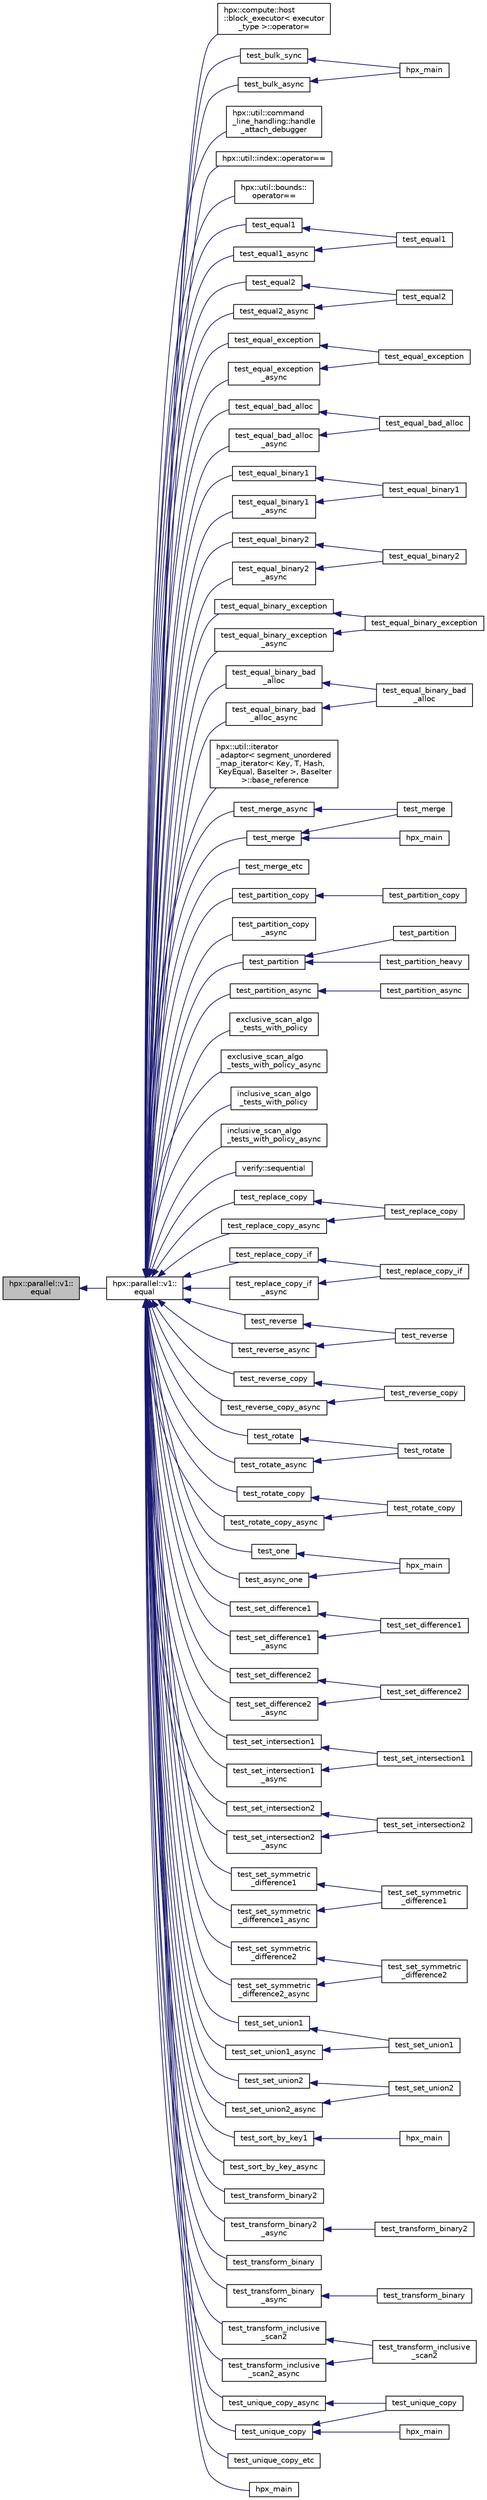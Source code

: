 digraph "hpx::parallel::v1::equal"
{
  edge [fontname="Helvetica",fontsize="10",labelfontname="Helvetica",labelfontsize="10"];
  node [fontname="Helvetica",fontsize="10",shape=record];
  rankdir="LR";
  Node4761 [label="hpx::parallel::v1::\lequal",height=0.2,width=0.4,color="black", fillcolor="grey75", style="filled", fontcolor="black"];
  Node4761 -> Node4762 [dir="back",color="midnightblue",fontsize="10",style="solid",fontname="Helvetica"];
  Node4762 [label="hpx::parallel::v1::\lequal",height=0.2,width=0.4,color="black", fillcolor="white", style="filled",URL="$db/db9/namespacehpx_1_1parallel_1_1v1.html#a0c7fdfade58cb9d4dda65892a877aa58"];
  Node4762 -> Node4763 [dir="back",color="midnightblue",fontsize="10",style="solid",fontname="Helvetica"];
  Node4763 [label="hpx::compute::host\l::block_executor\< executor\l_type \>::operator=",height=0.2,width=0.4,color="black", fillcolor="white", style="filled",URL="$d5/d95/structhpx_1_1compute_1_1host_1_1block__executor.html#a2e94f39146de2e5db444d93100a1cd9d"];
  Node4762 -> Node4764 [dir="back",color="midnightblue",fontsize="10",style="solid",fontname="Helvetica"];
  Node4764 [label="test_bulk_sync",height=0.2,width=0.4,color="black", fillcolor="white", style="filled",URL="$d2/d56/bulk__async_8cpp.html#abcd3c113797813e7123226b2a864d5df"];
  Node4764 -> Node4765 [dir="back",color="midnightblue",fontsize="10",style="solid",fontname="Helvetica"];
  Node4765 [label="hpx_main",height=0.2,width=0.4,color="black", fillcolor="white", style="filled",URL="$d2/d56/bulk__async_8cpp.html#ab1825231fb9efbfb464404767c072654"];
  Node4762 -> Node4766 [dir="back",color="midnightblue",fontsize="10",style="solid",fontname="Helvetica"];
  Node4766 [label="test_bulk_async",height=0.2,width=0.4,color="black", fillcolor="white", style="filled",URL="$d2/d56/bulk__async_8cpp.html#a0c9f242c44ff4818d7e4996d5ef3f5a5"];
  Node4766 -> Node4765 [dir="back",color="midnightblue",fontsize="10",style="solid",fontname="Helvetica"];
  Node4762 -> Node4767 [dir="back",color="midnightblue",fontsize="10",style="solid",fontname="Helvetica"];
  Node4767 [label="hpx::util::command\l_line_handling::handle\l_attach_debugger",height=0.2,width=0.4,color="black", fillcolor="white", style="filled",URL="$d2/df0/structhpx_1_1util_1_1command__line__handling.html#ae8163b563d79e71fd4a62eb19be542c7"];
  Node4762 -> Node4768 [dir="back",color="midnightblue",fontsize="10",style="solid",fontname="Helvetica"];
  Node4768 [label="hpx::util::index::operator==",height=0.2,width=0.4,color="black", fillcolor="white", style="filled",URL="$de/d30/classhpx_1_1util_1_1index.html#a8d82b76f61811925b6490c13b9bfe2a4"];
  Node4762 -> Node4769 [dir="back",color="midnightblue",fontsize="10",style="solid",fontname="Helvetica"];
  Node4769 [label="hpx::util::bounds::\loperator==",height=0.2,width=0.4,color="black", fillcolor="white", style="filled",URL="$d4/d1b/classhpx_1_1util_1_1bounds.html#a3fcbce36a9941e7fd6738943c7249e18"];
  Node4762 -> Node4770 [dir="back",color="midnightblue",fontsize="10",style="solid",fontname="Helvetica"];
  Node4770 [label="test_equal1",height=0.2,width=0.4,color="black", fillcolor="white", style="filled",URL="$df/d99/equal_8cpp.html#a993f6ad964cb4afb272f978a0a3e37d2"];
  Node4770 -> Node4771 [dir="back",color="midnightblue",fontsize="10",style="solid",fontname="Helvetica"];
  Node4771 [label="test_equal1",height=0.2,width=0.4,color="black", fillcolor="white", style="filled",URL="$df/d99/equal_8cpp.html#a266612fd266a0ba9c3d331209bcea42b"];
  Node4762 -> Node4772 [dir="back",color="midnightblue",fontsize="10",style="solid",fontname="Helvetica"];
  Node4772 [label="test_equal1_async",height=0.2,width=0.4,color="black", fillcolor="white", style="filled",URL="$df/d99/equal_8cpp.html#a597f8602188e12cea7368e6d9f6594e0"];
  Node4772 -> Node4771 [dir="back",color="midnightblue",fontsize="10",style="solid",fontname="Helvetica"];
  Node4762 -> Node4773 [dir="back",color="midnightblue",fontsize="10",style="solid",fontname="Helvetica"];
  Node4773 [label="test_equal2",height=0.2,width=0.4,color="black", fillcolor="white", style="filled",URL="$df/d99/equal_8cpp.html#aa6286147cba8b8d2b0eaab5b94d8a677"];
  Node4773 -> Node4774 [dir="back",color="midnightblue",fontsize="10",style="solid",fontname="Helvetica"];
  Node4774 [label="test_equal2",height=0.2,width=0.4,color="black", fillcolor="white", style="filled",URL="$df/d99/equal_8cpp.html#ab46092af8ed024e519558130a9ff6ad7"];
  Node4762 -> Node4775 [dir="back",color="midnightblue",fontsize="10",style="solid",fontname="Helvetica"];
  Node4775 [label="test_equal2_async",height=0.2,width=0.4,color="black", fillcolor="white", style="filled",URL="$df/d99/equal_8cpp.html#a3359950a33be0341540aafc6ef22a748"];
  Node4775 -> Node4774 [dir="back",color="midnightblue",fontsize="10",style="solid",fontname="Helvetica"];
  Node4762 -> Node4776 [dir="back",color="midnightblue",fontsize="10",style="solid",fontname="Helvetica"];
  Node4776 [label="test_equal_exception",height=0.2,width=0.4,color="black", fillcolor="white", style="filled",URL="$df/d99/equal_8cpp.html#a6692be2d4f8233c6a880b6e716ed3c21"];
  Node4776 -> Node4777 [dir="back",color="midnightblue",fontsize="10",style="solid",fontname="Helvetica"];
  Node4777 [label="test_equal_exception",height=0.2,width=0.4,color="black", fillcolor="white", style="filled",URL="$df/d99/equal_8cpp.html#a654bd2cffe5da6e72f51c68f9ab1163e"];
  Node4762 -> Node4778 [dir="back",color="midnightblue",fontsize="10",style="solid",fontname="Helvetica"];
  Node4778 [label="test_equal_exception\l_async",height=0.2,width=0.4,color="black", fillcolor="white", style="filled",URL="$df/d99/equal_8cpp.html#aefe3cd6440e52513c0e461ceaa633561"];
  Node4778 -> Node4777 [dir="back",color="midnightblue",fontsize="10",style="solid",fontname="Helvetica"];
  Node4762 -> Node4779 [dir="back",color="midnightblue",fontsize="10",style="solid",fontname="Helvetica"];
  Node4779 [label="test_equal_bad_alloc",height=0.2,width=0.4,color="black", fillcolor="white", style="filled",URL="$df/d99/equal_8cpp.html#af950f7fdd7126a3d4e7070031dc3d5df"];
  Node4779 -> Node4780 [dir="back",color="midnightblue",fontsize="10",style="solid",fontname="Helvetica"];
  Node4780 [label="test_equal_bad_alloc",height=0.2,width=0.4,color="black", fillcolor="white", style="filled",URL="$df/d99/equal_8cpp.html#a318e41dc6f7de4f8efc467ec0b018174"];
  Node4762 -> Node4781 [dir="back",color="midnightblue",fontsize="10",style="solid",fontname="Helvetica"];
  Node4781 [label="test_equal_bad_alloc\l_async",height=0.2,width=0.4,color="black", fillcolor="white", style="filled",URL="$df/d99/equal_8cpp.html#ab3ba5ebcf2015b2ea24c68f1ac9bd45d"];
  Node4781 -> Node4780 [dir="back",color="midnightblue",fontsize="10",style="solid",fontname="Helvetica"];
  Node4762 -> Node4782 [dir="back",color="midnightblue",fontsize="10",style="solid",fontname="Helvetica"];
  Node4782 [label="test_equal_binary1",height=0.2,width=0.4,color="black", fillcolor="white", style="filled",URL="$d2/ddd/equal__binary_8cpp.html#ac243042dee077edd93dabe07c31f9b67"];
  Node4782 -> Node4783 [dir="back",color="midnightblue",fontsize="10",style="solid",fontname="Helvetica"];
  Node4783 [label="test_equal_binary1",height=0.2,width=0.4,color="black", fillcolor="white", style="filled",URL="$d2/ddd/equal__binary_8cpp.html#aac9403c0b55aee6913ca61ced86fc040"];
  Node4762 -> Node4784 [dir="back",color="midnightblue",fontsize="10",style="solid",fontname="Helvetica"];
  Node4784 [label="test_equal_binary1\l_async",height=0.2,width=0.4,color="black", fillcolor="white", style="filled",URL="$d2/ddd/equal__binary_8cpp.html#a0bf303e8f092a05593843e28a35491da"];
  Node4784 -> Node4783 [dir="back",color="midnightblue",fontsize="10",style="solid",fontname="Helvetica"];
  Node4762 -> Node4785 [dir="back",color="midnightblue",fontsize="10",style="solid",fontname="Helvetica"];
  Node4785 [label="test_equal_binary2",height=0.2,width=0.4,color="black", fillcolor="white", style="filled",URL="$d2/ddd/equal__binary_8cpp.html#af689980805cbcb82c9ff24d53a778984"];
  Node4785 -> Node4786 [dir="back",color="midnightblue",fontsize="10",style="solid",fontname="Helvetica"];
  Node4786 [label="test_equal_binary2",height=0.2,width=0.4,color="black", fillcolor="white", style="filled",URL="$d2/ddd/equal__binary_8cpp.html#ac61a3dca8256a3977f2fa79a5159f330"];
  Node4762 -> Node4787 [dir="back",color="midnightblue",fontsize="10",style="solid",fontname="Helvetica"];
  Node4787 [label="test_equal_binary2\l_async",height=0.2,width=0.4,color="black", fillcolor="white", style="filled",URL="$d2/ddd/equal__binary_8cpp.html#a65247ce0883e15b03dd40be1d6b43f8d"];
  Node4787 -> Node4786 [dir="back",color="midnightblue",fontsize="10",style="solid",fontname="Helvetica"];
  Node4762 -> Node4788 [dir="back",color="midnightblue",fontsize="10",style="solid",fontname="Helvetica"];
  Node4788 [label="test_equal_binary_exception",height=0.2,width=0.4,color="black", fillcolor="white", style="filled",URL="$d2/ddd/equal__binary_8cpp.html#aac0d8667f4a6b730f668fb793bf7a348"];
  Node4788 -> Node4789 [dir="back",color="midnightblue",fontsize="10",style="solid",fontname="Helvetica"];
  Node4789 [label="test_equal_binary_exception",height=0.2,width=0.4,color="black", fillcolor="white", style="filled",URL="$d2/ddd/equal__binary_8cpp.html#a38873c530e81ac91641669845f09887a"];
  Node4762 -> Node4790 [dir="back",color="midnightblue",fontsize="10",style="solid",fontname="Helvetica"];
  Node4790 [label="test_equal_binary_exception\l_async",height=0.2,width=0.4,color="black", fillcolor="white", style="filled",URL="$d2/ddd/equal__binary_8cpp.html#ab23d2d7b96fd0abd15e4c710481be38f"];
  Node4790 -> Node4789 [dir="back",color="midnightblue",fontsize="10",style="solid",fontname="Helvetica"];
  Node4762 -> Node4791 [dir="back",color="midnightblue",fontsize="10",style="solid",fontname="Helvetica"];
  Node4791 [label="test_equal_binary_bad\l_alloc",height=0.2,width=0.4,color="black", fillcolor="white", style="filled",URL="$d2/ddd/equal__binary_8cpp.html#a6563a612c52fb145353dd711752ec0ab"];
  Node4791 -> Node4792 [dir="back",color="midnightblue",fontsize="10",style="solid",fontname="Helvetica"];
  Node4792 [label="test_equal_binary_bad\l_alloc",height=0.2,width=0.4,color="black", fillcolor="white", style="filled",URL="$d2/ddd/equal__binary_8cpp.html#a8cacd12acd667ad1a2115f98c43dedd6"];
  Node4762 -> Node4793 [dir="back",color="midnightblue",fontsize="10",style="solid",fontname="Helvetica"];
  Node4793 [label="test_equal_binary_bad\l_alloc_async",height=0.2,width=0.4,color="black", fillcolor="white", style="filled",URL="$d2/ddd/equal__binary_8cpp.html#ae142fdafd69712b8e1cd0eb516c06740"];
  Node4793 -> Node4792 [dir="back",color="midnightblue",fontsize="10",style="solid",fontname="Helvetica"];
  Node4762 -> Node4794 [dir="back",color="midnightblue",fontsize="10",style="solid",fontname="Helvetica"];
  Node4794 [label="hpx::util::iterator\l_adaptor\< segment_unordered\l_map_iterator\< Key, T, Hash,\l KeyEqual, BaseIter \>, BaseIter\l \>::base_reference",height=0.2,width=0.4,color="black", fillcolor="white", style="filled",URL="$dd/d31/classhpx_1_1util_1_1iterator__adaptor.html#a94fc51756ea35a5e0b1523c242b7fb3c"];
  Node4762 -> Node4795 [dir="back",color="midnightblue",fontsize="10",style="solid",fontname="Helvetica"];
  Node4795 [label="test_merge",height=0.2,width=0.4,color="black", fillcolor="white", style="filled",URL="$db/d38/merge__range_8cpp.html#a2e0060748d277706ba728016568f1dbf"];
  Node4795 -> Node4796 [dir="back",color="midnightblue",fontsize="10",style="solid",fontname="Helvetica"];
  Node4796 [label="test_merge",height=0.2,width=0.4,color="black", fillcolor="white", style="filled",URL="$db/d38/merge__range_8cpp.html#a28ba96ddbd72d2443824c9f436ce4151"];
  Node4795 -> Node4797 [dir="back",color="midnightblue",fontsize="10",style="solid",fontname="Helvetica"];
  Node4797 [label="hpx_main",height=0.2,width=0.4,color="black", fillcolor="white", style="filled",URL="$db/d38/merge__range_8cpp.html#a4ca51ec94fa82421fc621b58eef7b01c"];
  Node4762 -> Node4798 [dir="back",color="midnightblue",fontsize="10",style="solid",fontname="Helvetica"];
  Node4798 [label="test_merge_async",height=0.2,width=0.4,color="black", fillcolor="white", style="filled",URL="$db/d38/merge__range_8cpp.html#ac7a94e614f43f22799d481ea272af59e"];
  Node4798 -> Node4796 [dir="back",color="midnightblue",fontsize="10",style="solid",fontname="Helvetica"];
  Node4762 -> Node4799 [dir="back",color="midnightblue",fontsize="10",style="solid",fontname="Helvetica"];
  Node4799 [label="test_merge_etc",height=0.2,width=0.4,color="black", fillcolor="white", style="filled",URL="$dc/d10/merge__tests_8hpp.html#ad0f4882078c9e3e1f692464e67040c7a"];
  Node4762 -> Node4800 [dir="back",color="midnightblue",fontsize="10",style="solid",fontname="Helvetica"];
  Node4800 [label="test_partition_copy",height=0.2,width=0.4,color="black", fillcolor="white", style="filled",URL="$d9/dfa/partition__copy__tests_8hpp.html#ad9ddd8ab895684ada0894aaab61eb447"];
  Node4800 -> Node4801 [dir="back",color="midnightblue",fontsize="10",style="solid",fontname="Helvetica"];
  Node4801 [label="test_partition_copy",height=0.2,width=0.4,color="black", fillcolor="white", style="filled",URL="$d9/dfa/partition__copy__tests_8hpp.html#a5096dfa0bc38fc345992a0392cdd7dfd"];
  Node4762 -> Node4802 [dir="back",color="midnightblue",fontsize="10",style="solid",fontname="Helvetica"];
  Node4802 [label="test_partition_copy\l_async",height=0.2,width=0.4,color="black", fillcolor="white", style="filled",URL="$d9/dfa/partition__copy__tests_8hpp.html#ac159394185d42c0081d696f41aff774c"];
  Node4762 -> Node4803 [dir="back",color="midnightblue",fontsize="10",style="solid",fontname="Helvetica"];
  Node4803 [label="test_partition",height=0.2,width=0.4,color="black", fillcolor="white", style="filled",URL="$df/dd8/partition__tests_8hpp.html#a4f40d9e862c5aaa7e64d56fc15f089ce"];
  Node4803 -> Node4804 [dir="back",color="midnightblue",fontsize="10",style="solid",fontname="Helvetica"];
  Node4804 [label="test_partition",height=0.2,width=0.4,color="black", fillcolor="white", style="filled",URL="$df/dd8/partition__tests_8hpp.html#ac570753d8bc211c4f3f2191fc0614e84"];
  Node4803 -> Node4805 [dir="back",color="midnightblue",fontsize="10",style="solid",fontname="Helvetica"];
  Node4805 [label="test_partition_heavy",height=0.2,width=0.4,color="black", fillcolor="white", style="filled",URL="$df/dd8/partition__tests_8hpp.html#aa34b09b89272730e508bef4664c15560"];
  Node4762 -> Node4806 [dir="back",color="midnightblue",fontsize="10",style="solid",fontname="Helvetica"];
  Node4806 [label="test_partition_async",height=0.2,width=0.4,color="black", fillcolor="white", style="filled",URL="$df/dd8/partition__tests_8hpp.html#aae3d4d8e7dafc0029ef1ef9296dd49da"];
  Node4806 -> Node4807 [dir="back",color="midnightblue",fontsize="10",style="solid",fontname="Helvetica"];
  Node4807 [label="test_partition_async",height=0.2,width=0.4,color="black", fillcolor="white", style="filled",URL="$df/dd8/partition__tests_8hpp.html#a5b2b400969b46c7a629f0794120917a6"];
  Node4762 -> Node4808 [dir="back",color="midnightblue",fontsize="10",style="solid",fontname="Helvetica"];
  Node4808 [label="exclusive_scan_algo\l_tests_with_policy",height=0.2,width=0.4,color="black", fillcolor="white", style="filled",URL="$d2/dda/partitioned__vector__exclusive__scan_8cpp.html#a4a261a1382349c14bb90c84e6c42992f"];
  Node4762 -> Node4809 [dir="back",color="midnightblue",fontsize="10",style="solid",fontname="Helvetica"];
  Node4809 [label="exclusive_scan_algo\l_tests_with_policy_async",height=0.2,width=0.4,color="black", fillcolor="white", style="filled",URL="$d2/dda/partitioned__vector__exclusive__scan_8cpp.html#a430eb978e18bd4deefe98774b98d73d0"];
  Node4762 -> Node4810 [dir="back",color="midnightblue",fontsize="10",style="solid",fontname="Helvetica"];
  Node4810 [label="inclusive_scan_algo\l_tests_with_policy",height=0.2,width=0.4,color="black", fillcolor="white", style="filled",URL="$d0/dd9/partitioned__vector__inclusive__scan_8cpp.html#a34738553072fae9ba4943c819d65ebaf"];
  Node4762 -> Node4811 [dir="back",color="midnightblue",fontsize="10",style="solid",fontname="Helvetica"];
  Node4811 [label="inclusive_scan_algo\l_tests_with_policy_async",height=0.2,width=0.4,color="black", fillcolor="white", style="filled",URL="$d0/dd9/partitioned__vector__inclusive__scan_8cpp.html#ab0bfeba9eb0de80c695d41005ad8d0a9"];
  Node4762 -> Node4812 [dir="back",color="midnightblue",fontsize="10",style="solid",fontname="Helvetica"];
  Node4812 [label="verify::sequential",height=0.2,width=0.4,color="black", fillcolor="white", style="filled",URL="$db/d9c/structverify.html#a9e306b7e822040bbb51f4a5ef9f6d193"];
  Node4762 -> Node4813 [dir="back",color="midnightblue",fontsize="10",style="solid",fontname="Helvetica"];
  Node4813 [label="test_replace_copy",height=0.2,width=0.4,color="black", fillcolor="white", style="filled",URL="$da/d69/replace__copy_8cpp.html#a549287bdbc50f6d0ee9398a1b96d0b3e"];
  Node4813 -> Node4814 [dir="back",color="midnightblue",fontsize="10",style="solid",fontname="Helvetica"];
  Node4814 [label="test_replace_copy",height=0.2,width=0.4,color="black", fillcolor="white", style="filled",URL="$da/d69/replace__copy_8cpp.html#a05c8b7bb0285728f3c094b6d54d917ec"];
  Node4762 -> Node4815 [dir="back",color="midnightblue",fontsize="10",style="solid",fontname="Helvetica"];
  Node4815 [label="test_replace_copy_async",height=0.2,width=0.4,color="black", fillcolor="white", style="filled",URL="$da/d69/replace__copy_8cpp.html#a97e96f670ad38d3f3c03779deb3a346c"];
  Node4815 -> Node4814 [dir="back",color="midnightblue",fontsize="10",style="solid",fontname="Helvetica"];
  Node4762 -> Node4816 [dir="back",color="midnightblue",fontsize="10",style="solid",fontname="Helvetica"];
  Node4816 [label="test_replace_copy_if",height=0.2,width=0.4,color="black", fillcolor="white", style="filled",URL="$d4/d1c/replace__copy__if_8cpp.html#aa848d9d1e416d0099784c89a557b0a5a"];
  Node4816 -> Node4817 [dir="back",color="midnightblue",fontsize="10",style="solid",fontname="Helvetica"];
  Node4817 [label="test_replace_copy_if",height=0.2,width=0.4,color="black", fillcolor="white", style="filled",URL="$d4/d1c/replace__copy__if_8cpp.html#acee9cfa2e51505cb86a8d62f2faf3262"];
  Node4762 -> Node4818 [dir="back",color="midnightblue",fontsize="10",style="solid",fontname="Helvetica"];
  Node4818 [label="test_replace_copy_if\l_async",height=0.2,width=0.4,color="black", fillcolor="white", style="filled",URL="$d4/d1c/replace__copy__if_8cpp.html#aa32e57023525ecb3fe7d68c541ef1fb4"];
  Node4818 -> Node4817 [dir="back",color="midnightblue",fontsize="10",style="solid",fontname="Helvetica"];
  Node4762 -> Node4819 [dir="back",color="midnightblue",fontsize="10",style="solid",fontname="Helvetica"];
  Node4819 [label="test_reverse",height=0.2,width=0.4,color="black", fillcolor="white", style="filled",URL="$d8/dc4/reverse_8cpp.html#a698a7dfc93bebfd1903e9279d728b478"];
  Node4819 -> Node4820 [dir="back",color="midnightblue",fontsize="10",style="solid",fontname="Helvetica"];
  Node4820 [label="test_reverse",height=0.2,width=0.4,color="black", fillcolor="white", style="filled",URL="$d8/dc4/reverse_8cpp.html#af8ceb06646276dda271ee75fb9cb1330"];
  Node4762 -> Node4821 [dir="back",color="midnightblue",fontsize="10",style="solid",fontname="Helvetica"];
  Node4821 [label="test_reverse_async",height=0.2,width=0.4,color="black", fillcolor="white", style="filled",URL="$d8/dc4/reverse_8cpp.html#a98d04b1d1b66041667a0b108cb75bd94"];
  Node4821 -> Node4820 [dir="back",color="midnightblue",fontsize="10",style="solid",fontname="Helvetica"];
  Node4762 -> Node4822 [dir="back",color="midnightblue",fontsize="10",style="solid",fontname="Helvetica"];
  Node4822 [label="test_reverse_copy",height=0.2,width=0.4,color="black", fillcolor="white", style="filled",URL="$dd/d14/reverse__copy_8cpp.html#a298232cec66ae90b0563ba2508e907b5"];
  Node4822 -> Node4823 [dir="back",color="midnightblue",fontsize="10",style="solid",fontname="Helvetica"];
  Node4823 [label="test_reverse_copy",height=0.2,width=0.4,color="black", fillcolor="white", style="filled",URL="$dd/d14/reverse__copy_8cpp.html#ab0b50f6c4edc06c204ac93d6fa68a350"];
  Node4762 -> Node4824 [dir="back",color="midnightblue",fontsize="10",style="solid",fontname="Helvetica"];
  Node4824 [label="test_reverse_copy_async",height=0.2,width=0.4,color="black", fillcolor="white", style="filled",URL="$dd/d14/reverse__copy_8cpp.html#ab9e629812148935cc830738ad470eb27"];
  Node4824 -> Node4823 [dir="back",color="midnightblue",fontsize="10",style="solid",fontname="Helvetica"];
  Node4762 -> Node4825 [dir="back",color="midnightblue",fontsize="10",style="solid",fontname="Helvetica"];
  Node4825 [label="test_rotate",height=0.2,width=0.4,color="black", fillcolor="white", style="filled",URL="$d7/d5d/rotate_8cpp.html#ab8a8520d8bdef3f9022bc5377426d949"];
  Node4825 -> Node4826 [dir="back",color="midnightblue",fontsize="10",style="solid",fontname="Helvetica"];
  Node4826 [label="test_rotate",height=0.2,width=0.4,color="black", fillcolor="white", style="filled",URL="$d7/d5d/rotate_8cpp.html#ae9e7ca0d224acd1e52ac006b1b1249e6"];
  Node4762 -> Node4827 [dir="back",color="midnightblue",fontsize="10",style="solid",fontname="Helvetica"];
  Node4827 [label="test_rotate_async",height=0.2,width=0.4,color="black", fillcolor="white", style="filled",URL="$d7/d5d/rotate_8cpp.html#ae3e37eb13d1c555e7ec861e99599cecb"];
  Node4827 -> Node4826 [dir="back",color="midnightblue",fontsize="10",style="solid",fontname="Helvetica"];
  Node4762 -> Node4828 [dir="back",color="midnightblue",fontsize="10",style="solid",fontname="Helvetica"];
  Node4828 [label="test_rotate_copy",height=0.2,width=0.4,color="black", fillcolor="white", style="filled",URL="$da/d77/rotate__copy_8cpp.html#aef8e9231188daeb3b06747b380edc1d4"];
  Node4828 -> Node4829 [dir="back",color="midnightblue",fontsize="10",style="solid",fontname="Helvetica"];
  Node4829 [label="test_rotate_copy",height=0.2,width=0.4,color="black", fillcolor="white", style="filled",URL="$da/d77/rotate__copy_8cpp.html#aaea38fe186770a0f25e4bd45d2bc0efe"];
  Node4762 -> Node4830 [dir="back",color="midnightblue",fontsize="10",style="solid",fontname="Helvetica"];
  Node4830 [label="test_rotate_copy_async",height=0.2,width=0.4,color="black", fillcolor="white", style="filled",URL="$da/d77/rotate__copy_8cpp.html#a1f7621ef1cefc5b6afa027925c14e5be"];
  Node4830 -> Node4829 [dir="back",color="midnightblue",fontsize="10",style="solid",fontname="Helvetica"];
  Node4762 -> Node4831 [dir="back",color="midnightblue",fontsize="10",style="solid",fontname="Helvetica"];
  Node4831 [label="test_one",height=0.2,width=0.4,color="black", fillcolor="white", style="filled",URL="$d6/d4b/scan__different__inits_8cpp.html#a2dca6b152f8357818ee3cc75d6547a40"];
  Node4831 -> Node4832 [dir="back",color="midnightblue",fontsize="10",style="solid",fontname="Helvetica"];
  Node4832 [label="hpx_main",height=0.2,width=0.4,color="black", fillcolor="white", style="filled",URL="$d6/d4b/scan__different__inits_8cpp.html#a4ca51ec94fa82421fc621b58eef7b01c"];
  Node4762 -> Node4833 [dir="back",color="midnightblue",fontsize="10",style="solid",fontname="Helvetica"];
  Node4833 [label="test_async_one",height=0.2,width=0.4,color="black", fillcolor="white", style="filled",URL="$d6/d4b/scan__different__inits_8cpp.html#afe7bf95c5a454262bee1d49e0c9a2b4e"];
  Node4833 -> Node4832 [dir="back",color="midnightblue",fontsize="10",style="solid",fontname="Helvetica"];
  Node4762 -> Node4834 [dir="back",color="midnightblue",fontsize="10",style="solid",fontname="Helvetica"];
  Node4834 [label="test_set_difference1",height=0.2,width=0.4,color="black", fillcolor="white", style="filled",URL="$d5/d98/set__difference_8cpp.html#aa5ef48dcbfc36441fd35dfaf8a44405a"];
  Node4834 -> Node4835 [dir="back",color="midnightblue",fontsize="10",style="solid",fontname="Helvetica"];
  Node4835 [label="test_set_difference1",height=0.2,width=0.4,color="black", fillcolor="white", style="filled",URL="$d5/d98/set__difference_8cpp.html#a83e8c92f1666fe095721c8ea4ef8ca90"];
  Node4762 -> Node4836 [dir="back",color="midnightblue",fontsize="10",style="solid",fontname="Helvetica"];
  Node4836 [label="test_set_difference1\l_async",height=0.2,width=0.4,color="black", fillcolor="white", style="filled",URL="$d5/d98/set__difference_8cpp.html#a7c5d0e06c1a72bdf86a4d59bcdfaf206"];
  Node4836 -> Node4835 [dir="back",color="midnightblue",fontsize="10",style="solid",fontname="Helvetica"];
  Node4762 -> Node4837 [dir="back",color="midnightblue",fontsize="10",style="solid",fontname="Helvetica"];
  Node4837 [label="test_set_difference2",height=0.2,width=0.4,color="black", fillcolor="white", style="filled",URL="$d5/d98/set__difference_8cpp.html#a7e5cdcd8b098d630b553a44690695466"];
  Node4837 -> Node4838 [dir="back",color="midnightblue",fontsize="10",style="solid",fontname="Helvetica"];
  Node4838 [label="test_set_difference2",height=0.2,width=0.4,color="black", fillcolor="white", style="filled",URL="$d5/d98/set__difference_8cpp.html#abb472a1f465d351ea084ea362a5fe669"];
  Node4762 -> Node4839 [dir="back",color="midnightblue",fontsize="10",style="solid",fontname="Helvetica"];
  Node4839 [label="test_set_difference2\l_async",height=0.2,width=0.4,color="black", fillcolor="white", style="filled",URL="$d5/d98/set__difference_8cpp.html#ac38db7d14fe24f38054132e20e95a1d6"];
  Node4839 -> Node4838 [dir="back",color="midnightblue",fontsize="10",style="solid",fontname="Helvetica"];
  Node4762 -> Node4840 [dir="back",color="midnightblue",fontsize="10",style="solid",fontname="Helvetica"];
  Node4840 [label="test_set_intersection1",height=0.2,width=0.4,color="black", fillcolor="white", style="filled",URL="$dd/d83/set__intersection_8cpp.html#a26ae57f28f2ec442dcd8fe3fd5e0225c"];
  Node4840 -> Node4841 [dir="back",color="midnightblue",fontsize="10",style="solid",fontname="Helvetica"];
  Node4841 [label="test_set_intersection1",height=0.2,width=0.4,color="black", fillcolor="white", style="filled",URL="$dd/d83/set__intersection_8cpp.html#ae89369e72fb53b6b228b7802905112d7"];
  Node4762 -> Node4842 [dir="back",color="midnightblue",fontsize="10",style="solid",fontname="Helvetica"];
  Node4842 [label="test_set_intersection1\l_async",height=0.2,width=0.4,color="black", fillcolor="white", style="filled",URL="$dd/d83/set__intersection_8cpp.html#ad4d7143e7c4fb9a9d288dbf5304fe792"];
  Node4842 -> Node4841 [dir="back",color="midnightblue",fontsize="10",style="solid",fontname="Helvetica"];
  Node4762 -> Node4843 [dir="back",color="midnightblue",fontsize="10",style="solid",fontname="Helvetica"];
  Node4843 [label="test_set_intersection2",height=0.2,width=0.4,color="black", fillcolor="white", style="filled",URL="$dd/d83/set__intersection_8cpp.html#a539d8b0bd3df41a9cd2658f6751c84a4"];
  Node4843 -> Node4844 [dir="back",color="midnightblue",fontsize="10",style="solid",fontname="Helvetica"];
  Node4844 [label="test_set_intersection2",height=0.2,width=0.4,color="black", fillcolor="white", style="filled",URL="$dd/d83/set__intersection_8cpp.html#a547b964f7faba46990dafbb9e6d8a96e"];
  Node4762 -> Node4845 [dir="back",color="midnightblue",fontsize="10",style="solid",fontname="Helvetica"];
  Node4845 [label="test_set_intersection2\l_async",height=0.2,width=0.4,color="black", fillcolor="white", style="filled",URL="$dd/d83/set__intersection_8cpp.html#a55845f5792feea3dbd9edbc297f32663"];
  Node4845 -> Node4844 [dir="back",color="midnightblue",fontsize="10",style="solid",fontname="Helvetica"];
  Node4762 -> Node4846 [dir="back",color="midnightblue",fontsize="10",style="solid",fontname="Helvetica"];
  Node4846 [label="test_set_symmetric\l_difference1",height=0.2,width=0.4,color="black", fillcolor="white", style="filled",URL="$d4/d0c/set__symmetric__difference_8cpp.html#a72e3a27d859122adca768080762a6937"];
  Node4846 -> Node4847 [dir="back",color="midnightblue",fontsize="10",style="solid",fontname="Helvetica"];
  Node4847 [label="test_set_symmetric\l_difference1",height=0.2,width=0.4,color="black", fillcolor="white", style="filled",URL="$d4/d0c/set__symmetric__difference_8cpp.html#a4ca9adcea10de8f266e52386db9a0edb"];
  Node4762 -> Node4848 [dir="back",color="midnightblue",fontsize="10",style="solid",fontname="Helvetica"];
  Node4848 [label="test_set_symmetric\l_difference1_async",height=0.2,width=0.4,color="black", fillcolor="white", style="filled",URL="$d4/d0c/set__symmetric__difference_8cpp.html#a3be9afeae23e298c9b3af32ada4db7c9"];
  Node4848 -> Node4847 [dir="back",color="midnightblue",fontsize="10",style="solid",fontname="Helvetica"];
  Node4762 -> Node4849 [dir="back",color="midnightblue",fontsize="10",style="solid",fontname="Helvetica"];
  Node4849 [label="test_set_symmetric\l_difference2",height=0.2,width=0.4,color="black", fillcolor="white", style="filled",URL="$d4/d0c/set__symmetric__difference_8cpp.html#aad15f5840f8e5438bc5ec5203fb472d9"];
  Node4849 -> Node4850 [dir="back",color="midnightblue",fontsize="10",style="solid",fontname="Helvetica"];
  Node4850 [label="test_set_symmetric\l_difference2",height=0.2,width=0.4,color="black", fillcolor="white", style="filled",URL="$d4/d0c/set__symmetric__difference_8cpp.html#ab6dbf7a0c746abfb37379b406eac4381"];
  Node4762 -> Node4851 [dir="back",color="midnightblue",fontsize="10",style="solid",fontname="Helvetica"];
  Node4851 [label="test_set_symmetric\l_difference2_async",height=0.2,width=0.4,color="black", fillcolor="white", style="filled",URL="$d4/d0c/set__symmetric__difference_8cpp.html#af9925c4684e172430d77219020a782c5"];
  Node4851 -> Node4850 [dir="back",color="midnightblue",fontsize="10",style="solid",fontname="Helvetica"];
  Node4762 -> Node4852 [dir="back",color="midnightblue",fontsize="10",style="solid",fontname="Helvetica"];
  Node4852 [label="test_set_union1",height=0.2,width=0.4,color="black", fillcolor="white", style="filled",URL="$d7/d76/set__union_8cpp.html#aad0a35e61d16be3a9a9a1ad9ab61d8a8"];
  Node4852 -> Node4853 [dir="back",color="midnightblue",fontsize="10",style="solid",fontname="Helvetica"];
  Node4853 [label="test_set_union1",height=0.2,width=0.4,color="black", fillcolor="white", style="filled",URL="$d7/d76/set__union_8cpp.html#a1d17f0a34c7d6b956f42c5afb0ab2a9a"];
  Node4762 -> Node4854 [dir="back",color="midnightblue",fontsize="10",style="solid",fontname="Helvetica"];
  Node4854 [label="test_set_union1_async",height=0.2,width=0.4,color="black", fillcolor="white", style="filled",URL="$d7/d76/set__union_8cpp.html#a4a2990d6e0b29a4b6975008a74f256a6"];
  Node4854 -> Node4853 [dir="back",color="midnightblue",fontsize="10",style="solid",fontname="Helvetica"];
  Node4762 -> Node4855 [dir="back",color="midnightblue",fontsize="10",style="solid",fontname="Helvetica"];
  Node4855 [label="test_set_union2",height=0.2,width=0.4,color="black", fillcolor="white", style="filled",URL="$d7/d76/set__union_8cpp.html#a035fcfe19c89b694a9cd09f9b33fca21"];
  Node4855 -> Node4856 [dir="back",color="midnightblue",fontsize="10",style="solid",fontname="Helvetica"];
  Node4856 [label="test_set_union2",height=0.2,width=0.4,color="black", fillcolor="white", style="filled",URL="$d7/d76/set__union_8cpp.html#aa459d5f91f6fd9b8372ded4a74e2399b"];
  Node4762 -> Node4857 [dir="back",color="midnightblue",fontsize="10",style="solid",fontname="Helvetica"];
  Node4857 [label="test_set_union2_async",height=0.2,width=0.4,color="black", fillcolor="white", style="filled",URL="$d7/d76/set__union_8cpp.html#a18c984db0d092fc351908f4725450a40"];
  Node4857 -> Node4856 [dir="back",color="midnightblue",fontsize="10",style="solid",fontname="Helvetica"];
  Node4762 -> Node4858 [dir="back",color="midnightblue",fontsize="10",style="solid",fontname="Helvetica"];
  Node4858 [label="test_sort_by_key1",height=0.2,width=0.4,color="black", fillcolor="white", style="filled",URL="$df/daa/sort__by__key_8cpp.html#a8652239ac3ed0857d7ab6d8a87ee38d5"];
  Node4858 -> Node4859 [dir="back",color="midnightblue",fontsize="10",style="solid",fontname="Helvetica"];
  Node4859 [label="hpx_main",height=0.2,width=0.4,color="black", fillcolor="white", style="filled",URL="$df/daa/sort__by__key_8cpp.html#a4ca51ec94fa82421fc621b58eef7b01c"];
  Node4762 -> Node4860 [dir="back",color="midnightblue",fontsize="10",style="solid",fontname="Helvetica"];
  Node4860 [label="test_sort_by_key_async",height=0.2,width=0.4,color="black", fillcolor="white", style="filled",URL="$df/daa/sort__by__key_8cpp.html#ac09b80a6ff7103516379f571e4f168ce"];
  Node4762 -> Node4861 [dir="back",color="midnightblue",fontsize="10",style="solid",fontname="Helvetica"];
  Node4861 [label="test_transform_binary2",height=0.2,width=0.4,color="black", fillcolor="white", style="filled",URL="$d7/dcc/transform__binary2__tests_8hpp.html#a5633d2cc1591e633c618498c97abf0f6"];
  Node4762 -> Node4862 [dir="back",color="midnightblue",fontsize="10",style="solid",fontname="Helvetica"];
  Node4862 [label="test_transform_binary2\l_async",height=0.2,width=0.4,color="black", fillcolor="white", style="filled",URL="$d7/dcc/transform__binary2__tests_8hpp.html#a813584916bde8db922ccc9d3b9f344b1"];
  Node4862 -> Node4863 [dir="back",color="midnightblue",fontsize="10",style="solid",fontname="Helvetica"];
  Node4863 [label="test_transform_binary2",height=0.2,width=0.4,color="black", fillcolor="white", style="filled",URL="$d1/d5d/transform__binary2_8cpp.html#ad5da543e2333fac179a5672fd5a15a59"];
  Node4762 -> Node4864 [dir="back",color="midnightblue",fontsize="10",style="solid",fontname="Helvetica"];
  Node4864 [label="test_transform_binary",height=0.2,width=0.4,color="black", fillcolor="white", style="filled",URL="$dd/d5d/transform__binary__tests_8hpp.html#aac39bbca545fd16d8470b9668a600282"];
  Node4762 -> Node4865 [dir="back",color="midnightblue",fontsize="10",style="solid",fontname="Helvetica"];
  Node4865 [label="test_transform_binary\l_async",height=0.2,width=0.4,color="black", fillcolor="white", style="filled",URL="$dd/d5d/transform__binary__tests_8hpp.html#a9c94d21a83c7d690561eeba5c2ea66a2"];
  Node4865 -> Node4866 [dir="back",color="midnightblue",fontsize="10",style="solid",fontname="Helvetica"];
  Node4866 [label="test_transform_binary",height=0.2,width=0.4,color="black", fillcolor="white", style="filled",URL="$d1/d75/transform__binary_8cpp.html#a8c53706b9b926ce76ab61f0ff62c369e"];
  Node4762 -> Node4867 [dir="back",color="midnightblue",fontsize="10",style="solid",fontname="Helvetica"];
  Node4867 [label="test_transform_inclusive\l_scan2",height=0.2,width=0.4,color="black", fillcolor="white", style="filled",URL="$d0/d83/transform__inclusive__scan_8cpp.html#ad61e5144c5e99d46fc37ba2e7388bcb6"];
  Node4867 -> Node4868 [dir="back",color="midnightblue",fontsize="10",style="solid",fontname="Helvetica"];
  Node4868 [label="test_transform_inclusive\l_scan2",height=0.2,width=0.4,color="black", fillcolor="white", style="filled",URL="$d0/d83/transform__inclusive__scan_8cpp.html#a9a24dad81ba423213aa20d43469af609"];
  Node4762 -> Node4869 [dir="back",color="midnightblue",fontsize="10",style="solid",fontname="Helvetica"];
  Node4869 [label="test_transform_inclusive\l_scan2_async",height=0.2,width=0.4,color="black", fillcolor="white", style="filled",URL="$d0/d83/transform__inclusive__scan_8cpp.html#a8436ade25dbfc68a881d8cfec6213553"];
  Node4869 -> Node4868 [dir="back",color="midnightblue",fontsize="10",style="solid",fontname="Helvetica"];
  Node4762 -> Node4870 [dir="back",color="midnightblue",fontsize="10",style="solid",fontname="Helvetica"];
  Node4870 [label="test_unique_copy",height=0.2,width=0.4,color="black", fillcolor="white", style="filled",URL="$db/d2d/unique__copy__range_8cpp.html#a430a316532273e52ba2fec98612fccd1"];
  Node4870 -> Node4871 [dir="back",color="midnightblue",fontsize="10",style="solid",fontname="Helvetica"];
  Node4871 [label="test_unique_copy",height=0.2,width=0.4,color="black", fillcolor="white", style="filled",URL="$db/d2d/unique__copy__range_8cpp.html#ae9dd32957b40b1c4cd3101e748b205d6"];
  Node4870 -> Node4872 [dir="back",color="midnightblue",fontsize="10",style="solid",fontname="Helvetica"];
  Node4872 [label="hpx_main",height=0.2,width=0.4,color="black", fillcolor="white", style="filled",URL="$db/d2d/unique__copy__range_8cpp.html#a4ca51ec94fa82421fc621b58eef7b01c"];
  Node4762 -> Node4873 [dir="back",color="midnightblue",fontsize="10",style="solid",fontname="Helvetica"];
  Node4873 [label="test_unique_copy_async",height=0.2,width=0.4,color="black", fillcolor="white", style="filled",URL="$db/d2d/unique__copy__range_8cpp.html#a7bd3aa17d960e55b29380b19ae3cb55f"];
  Node4873 -> Node4871 [dir="back",color="midnightblue",fontsize="10",style="solid",fontname="Helvetica"];
  Node4762 -> Node4874 [dir="back",color="midnightblue",fontsize="10",style="solid",fontname="Helvetica"];
  Node4874 [label="test_unique_copy_etc",height=0.2,width=0.4,color="black", fillcolor="white", style="filled",URL="$d8/dff/unique__copy__tests_8hpp.html#a987292fe962b0cf655a572c28b7d351f"];
  Node4762 -> Node4875 [dir="back",color="midnightblue",fontsize="10",style="solid",fontname="Helvetica"];
  Node4875 [label="hpx_main",height=0.2,width=0.4,color="black", fillcolor="white", style="filled",URL="$da/dfd/zero__copy__parcels__1001_8cpp.html#aefd26dd818037509b2241068d57e3e1d"];
}
